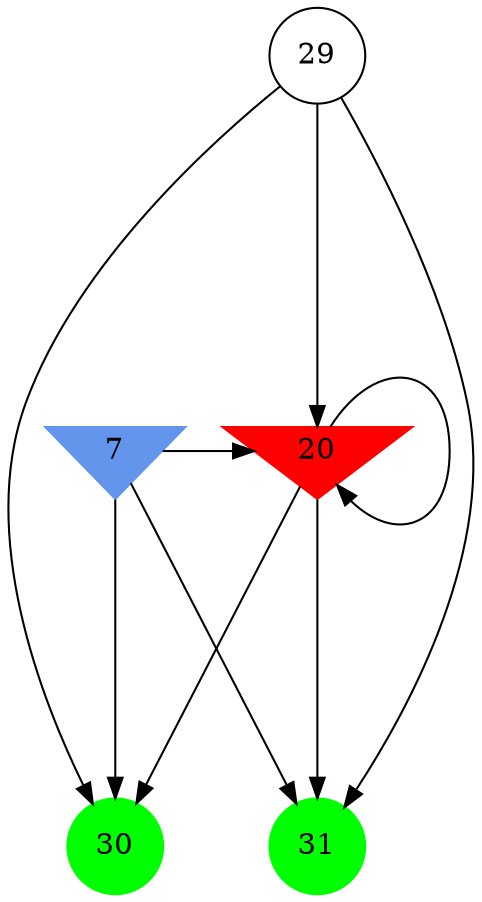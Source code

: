 digraph brain {
	ranksep=2.0;
	7 [shape=invtriangle,style=filled,color=cornflowerblue];
	20 [shape=invtriangle,style=filled,color=red];
	29 [shape=circle,color=black];
	30 [shape=circle,style=filled,color=green];
	31 [shape=circle,style=filled,color=green];
	7	->	31;
	7	->	30;
	7	->	20;
	20	->	31;
	20	->	30;
	20	->	20;
	29	->	31;
	29	->	30;
	29	->	20;
	{ rank=same; 7; 20; }
	{ rank=same; 29; }
	{ rank=same; 30; 31; }
}
